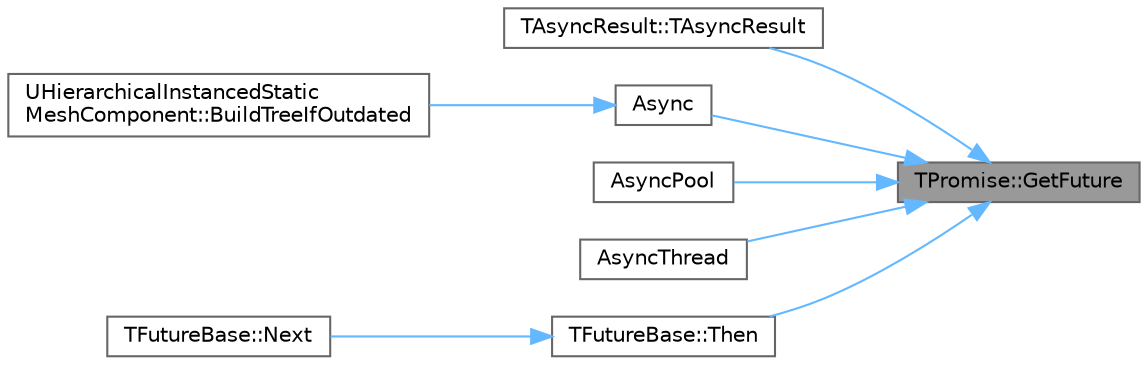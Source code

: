 digraph "TPromise::GetFuture"
{
 // INTERACTIVE_SVG=YES
 // LATEX_PDF_SIZE
  bgcolor="transparent";
  edge [fontname=Helvetica,fontsize=10,labelfontname=Helvetica,labelfontsize=10];
  node [fontname=Helvetica,fontsize=10,shape=box,height=0.2,width=0.4];
  rankdir="RL";
  Node1 [id="Node000001",label="TPromise::GetFuture",height=0.2,width=0.4,color="gray40", fillcolor="grey60", style="filled", fontcolor="black",tooltip="Gets a TFuture object associated with the shared state of this promise."];
  Node1 -> Node2 [id="edge1_Node000001_Node000002",dir="back",color="steelblue1",style="solid",tooltip=" "];
  Node2 [id="Node000002",label="TAsyncResult::TAsyncResult",height=0.2,width=0.4,color="grey40", fillcolor="white", style="filled",URL="$d6/d1a/classTAsyncResult.html#aaa96a8de1c91f61edfb9d441391a2813",tooltip="Creates and initializes a new instance with the given synchronous result value."];
  Node1 -> Node3 [id="edge2_Node000001_Node000003",dir="back",color="steelblue1",style="solid",tooltip=" "];
  Node3 [id="Node000003",label="Async",height=0.2,width=0.4,color="grey40", fillcolor="white", style="filled",URL="$d7/ddf/Async_8h.html#a974ce2dd50eecf01a05bec0d82846034",tooltip="Execute a given function asynchronously."];
  Node3 -> Node4 [id="edge3_Node000003_Node000004",dir="back",color="steelblue1",style="solid",tooltip=" "];
  Node4 [id="Node000004",label="UHierarchicalInstancedStatic\lMeshComponent::BuildTreeIfOutdated",height=0.2,width=0.4,color="grey40", fillcolor="white", style="filled",URL="$d9/d38/classUHierarchicalInstancedStaticMeshComponent.html#a537388cb100b87e35c9a4ee3c88f86bd",tooltip=" "];
  Node1 -> Node5 [id="edge4_Node000001_Node000005",dir="back",color="steelblue1",style="solid",tooltip=" "];
  Node5 [id="Node000005",label="AsyncPool",height=0.2,width=0.4,color="grey40", fillcolor="white", style="filled",URL="$d7/ddf/Async_8h.html#a0ea2ab2d97853a2d1acf3b0e95a40e8c",tooltip="Execute a given function asynchronously on the specified thread pool."];
  Node1 -> Node6 [id="edge5_Node000001_Node000006",dir="back",color="steelblue1",style="solid",tooltip=" "];
  Node6 [id="Node000006",label="AsyncThread",height=0.2,width=0.4,color="grey40", fillcolor="white", style="filled",URL="$d7/ddf/Async_8h.html#a811303839cdbbea713a15aec4b302e0d",tooltip="Execute a given function asynchronously using a separate thread."];
  Node1 -> Node7 [id="edge6_Node000001_Node000007",dir="back",color="steelblue1",style="solid",tooltip=" "];
  Node7 [id="Node000007",label="TFutureBase::Then",height=0.2,width=0.4,color="grey40", fillcolor="white", style="filled",URL="$d1/d71/classTFutureBase.html#a8b5991edb4ad504e570a9571310a8eb8",tooltip="Set a completion callback that will be called once the future completes or immediately if already com..."];
  Node7 -> Node8 [id="edge7_Node000007_Node000008",dir="back",color="steelblue1",style="solid",tooltip=" "];
  Node8 [id="Node000008",label="TFutureBase::Next",height=0.2,width=0.4,color="grey40", fillcolor="white", style="filled",URL="$d1/d71/classTFutureBase.html#a8e91bc9a4bca91c3386efb1c69b6d9ec",tooltip="Convenience wrapper for Then that set a completion callback that will be called once the future compl..."];
}
